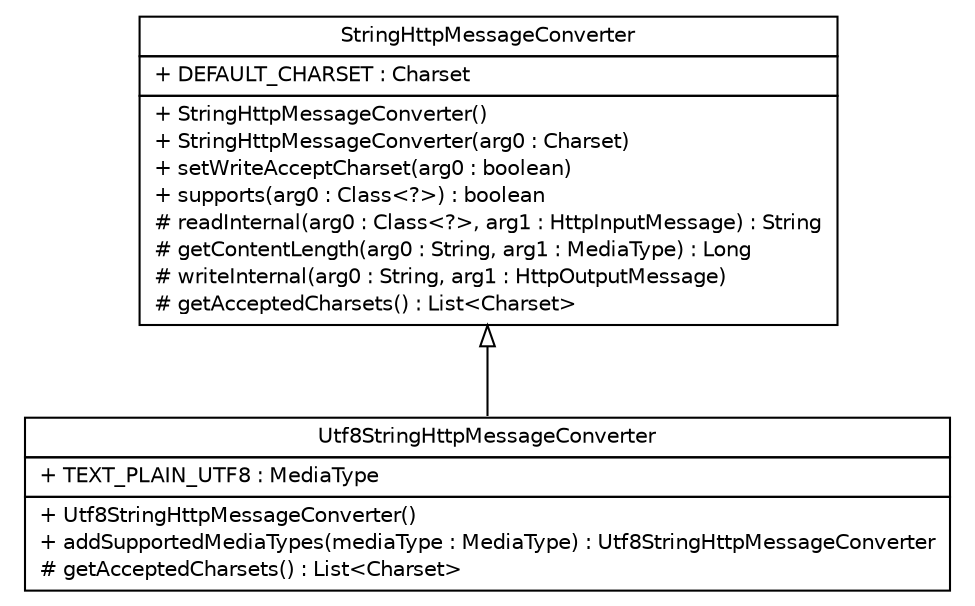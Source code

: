 #!/usr/local/bin/dot
#
# Class diagram 
# Generated by UMLGraph version R5_6-24-gf6e263 (http://www.umlgraph.org/)
#

digraph G {
	edge [fontname="Helvetica",fontsize=10,labelfontname="Helvetica",labelfontsize=10];
	node [fontname="Helvetica",fontsize=10,shape=plaintext];
	nodesep=0.25;
	ranksep=0.5;
	// org.springframework.http.converter.Utf8StringHttpMessageConverter
	c129 [label=<<table title="org.springframework.http.converter.Utf8StringHttpMessageConverter" border="0" cellborder="1" cellspacing="0" cellpadding="2" port="p" href="./Utf8StringHttpMessageConverter.html">
		<tr><td><table border="0" cellspacing="0" cellpadding="1">
<tr><td align="center" balign="center"> Utf8StringHttpMessageConverter </td></tr>
		</table></td></tr>
		<tr><td><table border="0" cellspacing="0" cellpadding="1">
<tr><td align="left" balign="left"> + TEXT_PLAIN_UTF8 : MediaType </td></tr>
		</table></td></tr>
		<tr><td><table border="0" cellspacing="0" cellpadding="1">
<tr><td align="left" balign="left"> + Utf8StringHttpMessageConverter() </td></tr>
<tr><td align="left" balign="left"> + addSupportedMediaTypes(mediaType : MediaType) : Utf8StringHttpMessageConverter </td></tr>
<tr><td align="left" balign="left"> # getAcceptedCharsets() : List&lt;Charset&gt; </td></tr>
		</table></td></tr>
		</table>>, URL="./Utf8StringHttpMessageConverter.html", fontname="Helvetica", fontcolor="black", fontsize=10.0];
	//org.springframework.http.converter.Utf8StringHttpMessageConverter extends org.springframework.http.converter.StringHttpMessageConverter
	c130:p -> c129:p [dir=back,arrowtail=empty];
	// org.springframework.http.converter.StringHttpMessageConverter
	c130 [label=<<table title="org.springframework.http.converter.StringHttpMessageConverter" border="0" cellborder="1" cellspacing="0" cellpadding="2" port="p" href="http://java.sun.com/j2se/1.4.2/docs/api/org/springframework/http/converter/StringHttpMessageConverter.html">
		<tr><td><table border="0" cellspacing="0" cellpadding="1">
<tr><td align="center" balign="center"> StringHttpMessageConverter </td></tr>
		</table></td></tr>
		<tr><td><table border="0" cellspacing="0" cellpadding="1">
<tr><td align="left" balign="left"> + DEFAULT_CHARSET : Charset </td></tr>
		</table></td></tr>
		<tr><td><table border="0" cellspacing="0" cellpadding="1">
<tr><td align="left" balign="left"> + StringHttpMessageConverter() </td></tr>
<tr><td align="left" balign="left"> + StringHttpMessageConverter(arg0 : Charset) </td></tr>
<tr><td align="left" balign="left"> + setWriteAcceptCharset(arg0 : boolean) </td></tr>
<tr><td align="left" balign="left"> + supports(arg0 : Class&lt;?&gt;) : boolean </td></tr>
<tr><td align="left" balign="left"> # readInternal(arg0 : Class&lt;?&gt;, arg1 : HttpInputMessage) : String </td></tr>
<tr><td align="left" balign="left"> # getContentLength(arg0 : String, arg1 : MediaType) : Long </td></tr>
<tr><td align="left" balign="left"> # writeInternal(arg0 : String, arg1 : HttpOutputMessage) </td></tr>
<tr><td align="left" balign="left"> # getAcceptedCharsets() : List&lt;Charset&gt; </td></tr>
		</table></td></tr>
		</table>>, URL="http://java.sun.com/j2se/1.4.2/docs/api/org/springframework/http/converter/StringHttpMessageConverter.html", fontname="Helvetica", fontcolor="black", fontsize=10.0];
}

